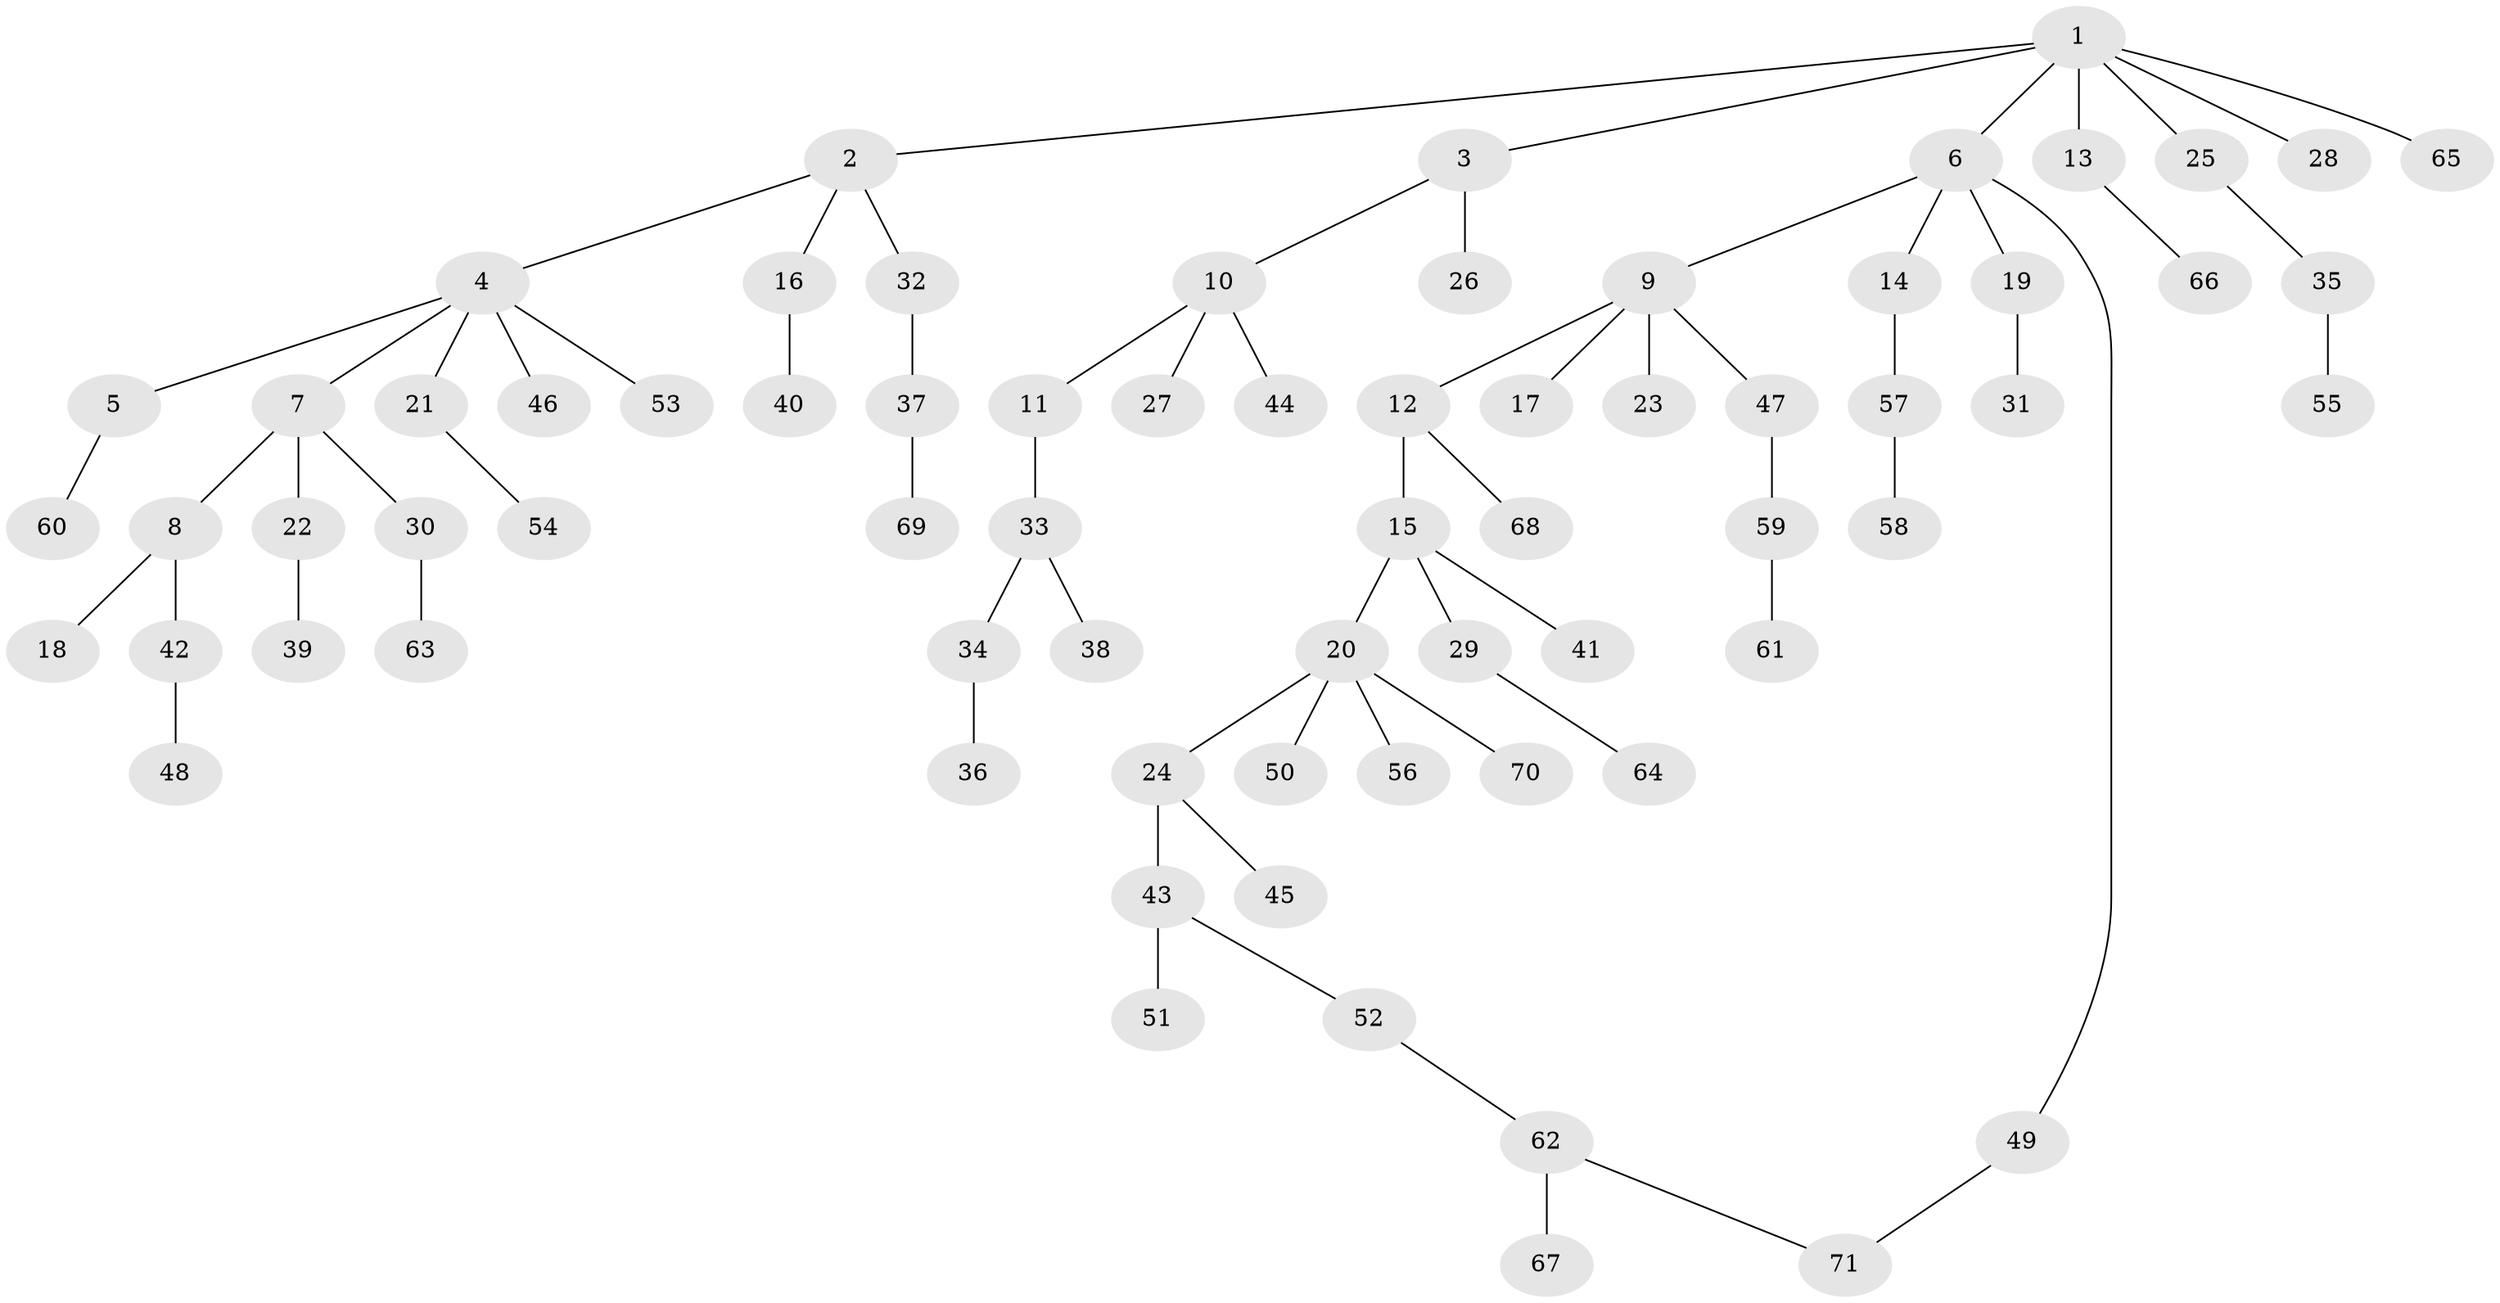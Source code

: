 // coarse degree distribution, {14: 0.03571428571428571, 2: 0.17857142857142858, 6: 0.03571428571428571, 1: 0.6785714285714286, 3: 0.03571428571428571, 4: 0.03571428571428571}
// Generated by graph-tools (version 1.1) at 2025/17/03/04/25 18:17:08]
// undirected, 71 vertices, 71 edges
graph export_dot {
graph [start="1"]
  node [color=gray90,style=filled];
  1;
  2;
  3;
  4;
  5;
  6;
  7;
  8;
  9;
  10;
  11;
  12;
  13;
  14;
  15;
  16;
  17;
  18;
  19;
  20;
  21;
  22;
  23;
  24;
  25;
  26;
  27;
  28;
  29;
  30;
  31;
  32;
  33;
  34;
  35;
  36;
  37;
  38;
  39;
  40;
  41;
  42;
  43;
  44;
  45;
  46;
  47;
  48;
  49;
  50;
  51;
  52;
  53;
  54;
  55;
  56;
  57;
  58;
  59;
  60;
  61;
  62;
  63;
  64;
  65;
  66;
  67;
  68;
  69;
  70;
  71;
  1 -- 2;
  1 -- 3;
  1 -- 6;
  1 -- 13;
  1 -- 25;
  1 -- 28;
  1 -- 65;
  2 -- 4;
  2 -- 16;
  2 -- 32;
  3 -- 10;
  3 -- 26;
  4 -- 5;
  4 -- 7;
  4 -- 21;
  4 -- 46;
  4 -- 53;
  5 -- 60;
  6 -- 9;
  6 -- 14;
  6 -- 19;
  6 -- 49;
  7 -- 8;
  7 -- 22;
  7 -- 30;
  8 -- 18;
  8 -- 42;
  9 -- 12;
  9 -- 17;
  9 -- 23;
  9 -- 47;
  10 -- 11;
  10 -- 27;
  10 -- 44;
  11 -- 33;
  12 -- 15;
  12 -- 68;
  13 -- 66;
  14 -- 57;
  15 -- 20;
  15 -- 29;
  15 -- 41;
  16 -- 40;
  19 -- 31;
  20 -- 24;
  20 -- 50;
  20 -- 56;
  20 -- 70;
  21 -- 54;
  22 -- 39;
  24 -- 43;
  24 -- 45;
  25 -- 35;
  29 -- 64;
  30 -- 63;
  32 -- 37;
  33 -- 34;
  33 -- 38;
  34 -- 36;
  35 -- 55;
  37 -- 69;
  42 -- 48;
  43 -- 51;
  43 -- 52;
  47 -- 59;
  49 -- 71;
  52 -- 62;
  57 -- 58;
  59 -- 61;
  62 -- 67;
  62 -- 71;
}
